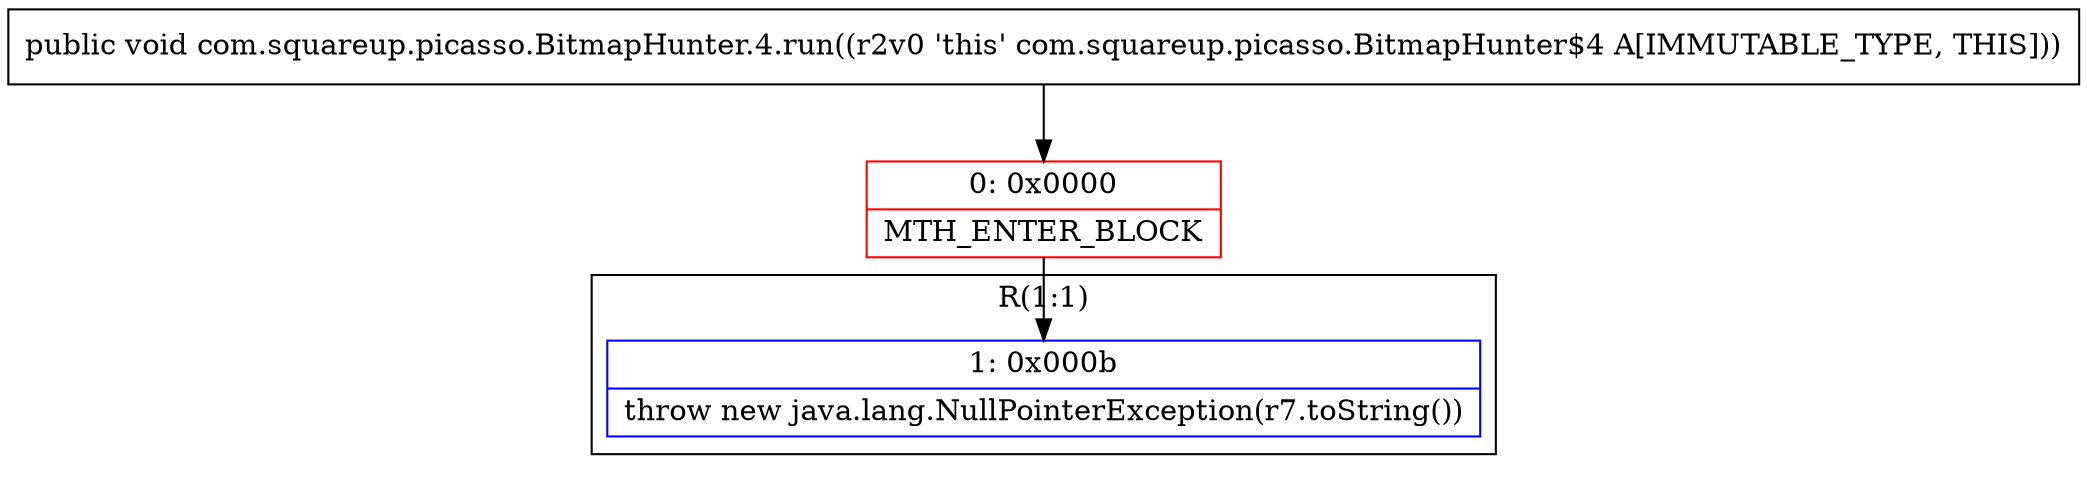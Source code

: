 digraph "CFG forcom.squareup.picasso.BitmapHunter.4.run()V" {
subgraph cluster_Region_1914263418 {
label = "R(1:1)";
node [shape=record,color=blue];
Node_1 [shape=record,label="{1\:\ 0x000b|throw new java.lang.NullPointerException(r7.toString())\l}"];
}
Node_0 [shape=record,color=red,label="{0\:\ 0x0000|MTH_ENTER_BLOCK\l}"];
MethodNode[shape=record,label="{public void com.squareup.picasso.BitmapHunter.4.run((r2v0 'this' com.squareup.picasso.BitmapHunter$4 A[IMMUTABLE_TYPE, THIS])) }"];
MethodNode -> Node_0;
Node_0 -> Node_1;
}


